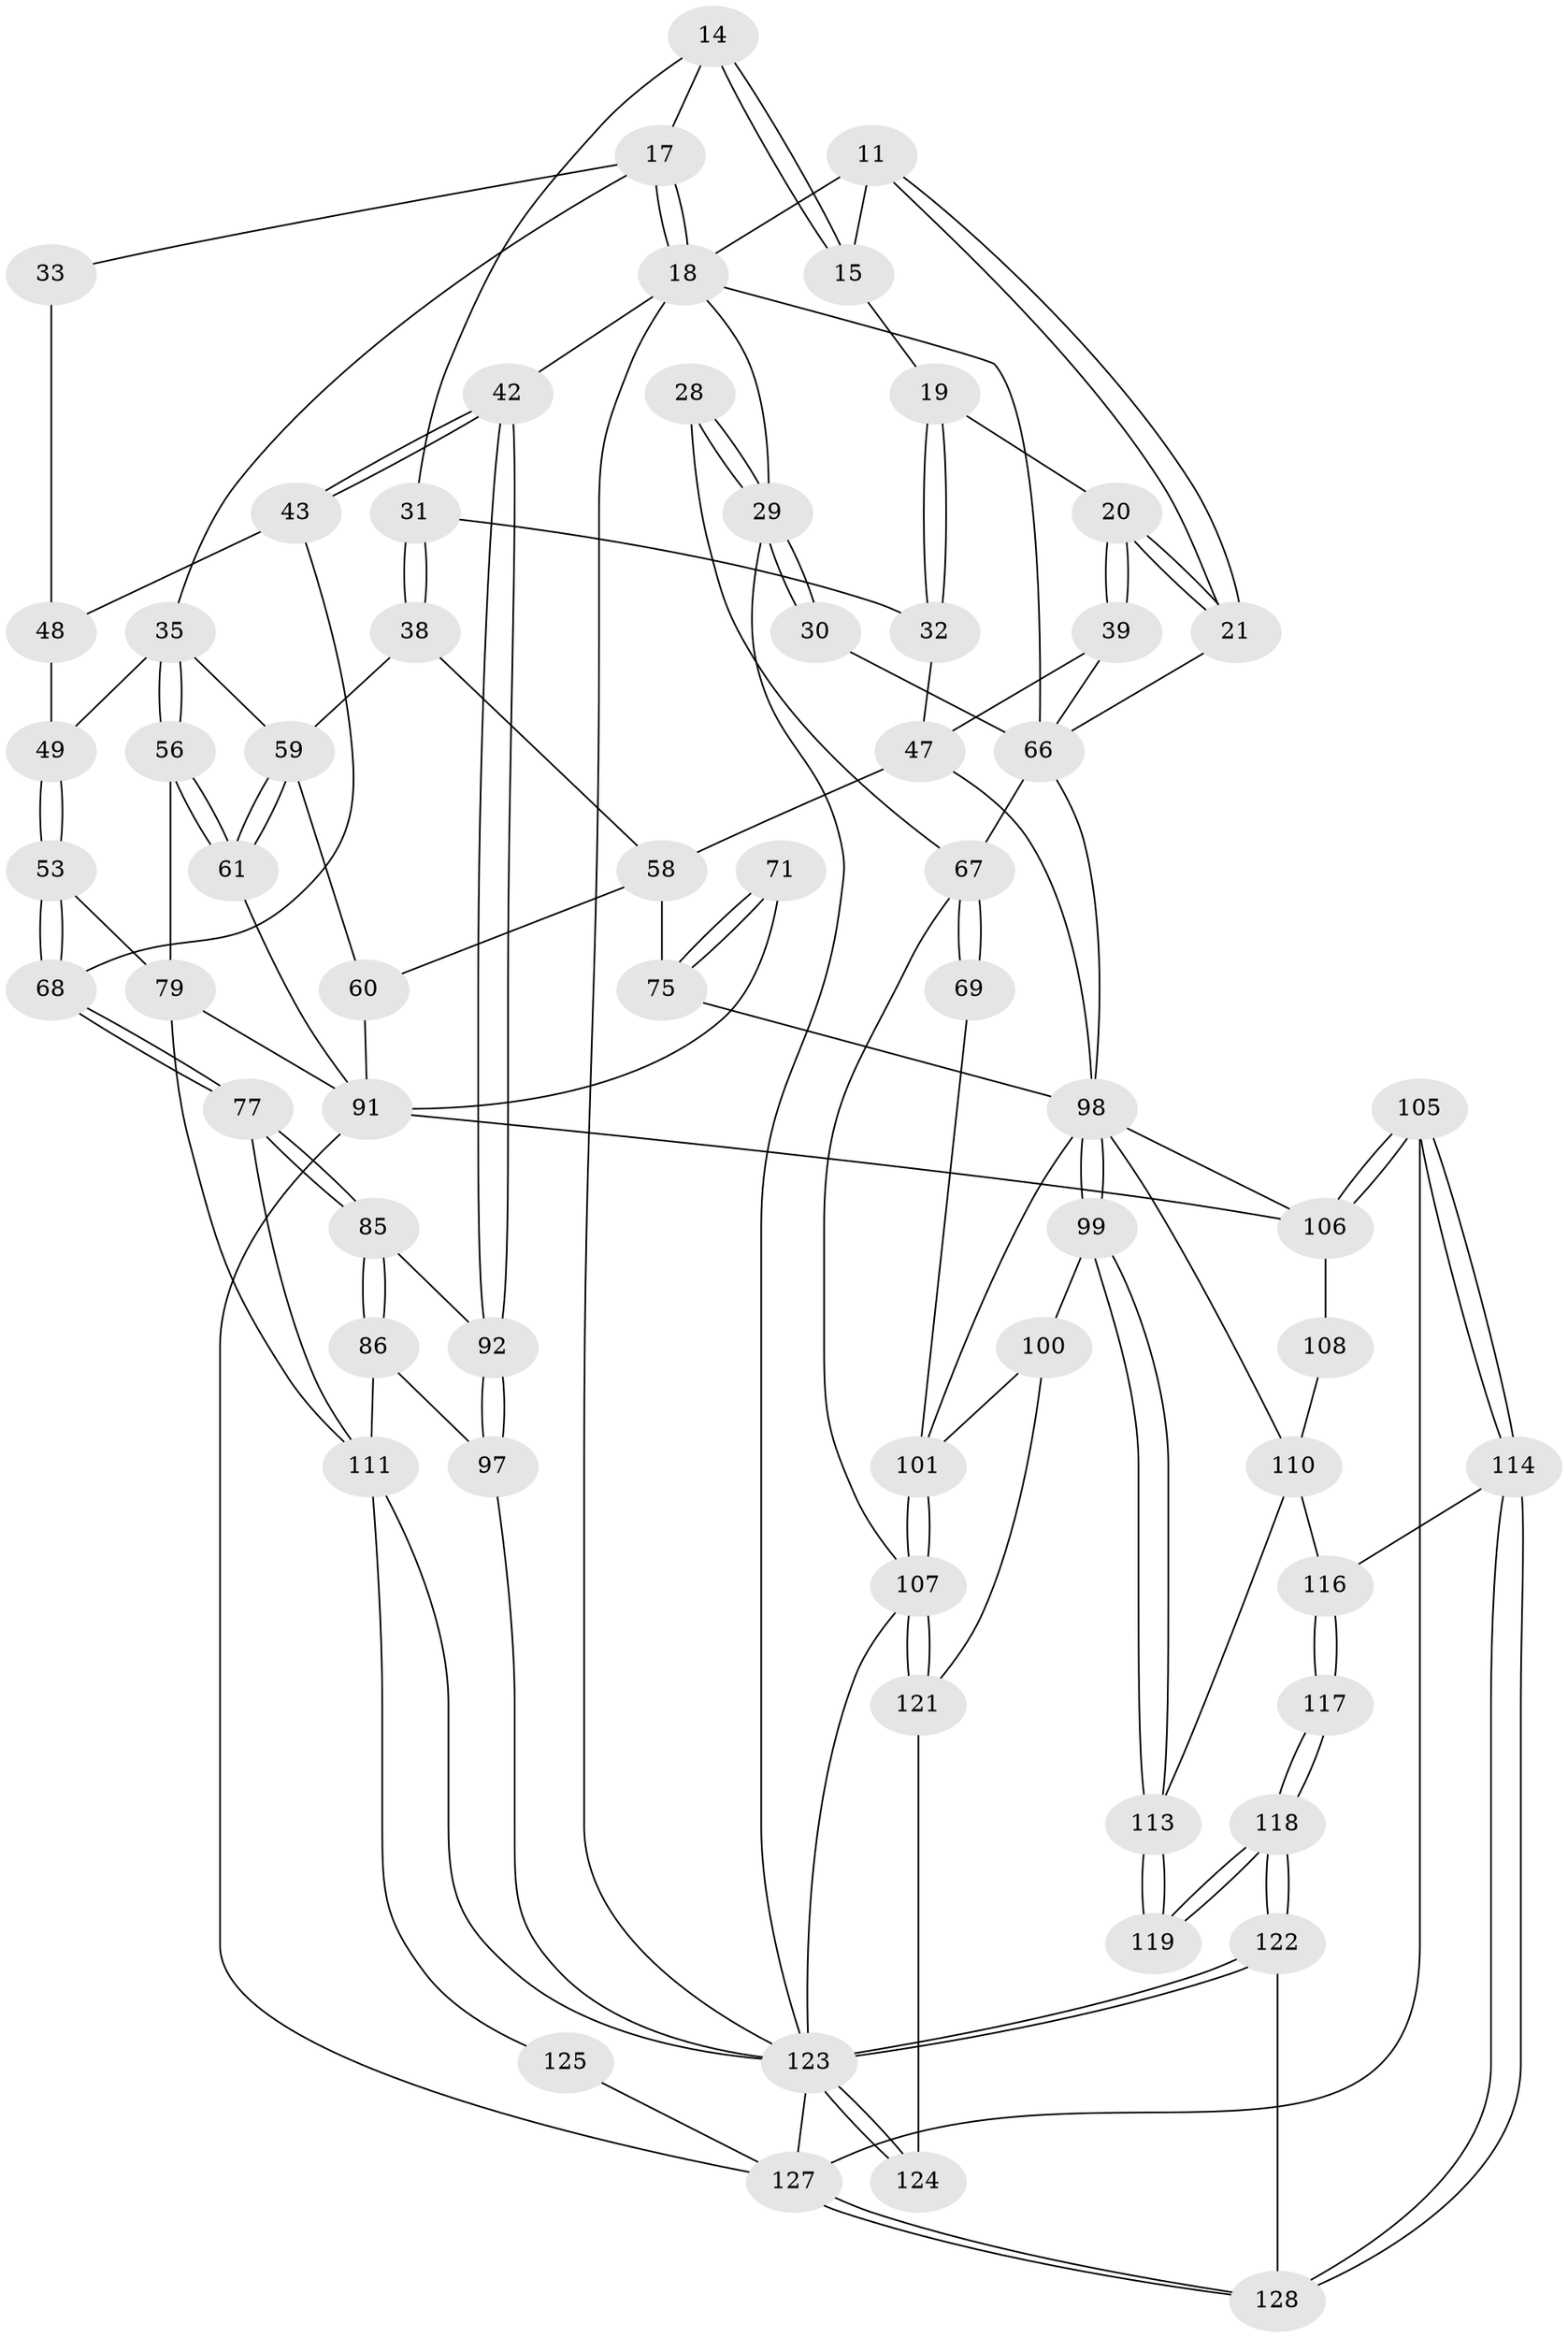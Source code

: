 // original degree distribution, {3: 0.015625, 4: 0.2421875, 6: 0.2265625, 5: 0.515625}
// Generated by graph-tools (version 1.1) at 2025/00/03/09/25 05:00:26]
// undirected, 64 vertices, 145 edges
graph export_dot {
graph [start="1"]
  node [color=gray90,style=filled];
  11 [pos="+0.24637633160833042+0.1281565787860144",super="+10"];
  14 [pos="+0.5464761787365051+0.21608408210370766"];
  15 [pos="+0.43118438115177776+0.0890988209775012"];
  17 [pos="+1+0.017555397493853417",super="+16"];
  18 [pos="+1+0",super="+4+2+8"];
  19 [pos="+0.3798879502401107+0.17320676005567365"];
  20 [pos="+0.29518236645541646+0.26862402341351793"];
  21 [pos="+0.2763857700054513+0.256892095791615"];
  28 [pos="+0+0.25857563697873737"];
  29 [pos="+0+0.2532580634738631",super="+9+5"];
  30 [pos="+0.03846862572522673+0.30934385106041307"];
  31 [pos="+0.4745709668589825+0.28116613100491233"];
  32 [pos="+0.4262889237943572+0.3086091084144384"];
  33 [pos="+0.894035370869022+0.26026769466288197",super="+22"];
  35 [pos="+0.6168538184037019+0.3888358068097087",super="+25"];
  38 [pos="+0.506653080455072+0.42429043864684046"];
  39 [pos="+0.3249804018830687+0.38434124317276686"];
  42 [pos="+1+0.46243780205693785"];
  43 [pos="+1+0.45141934526645117"];
  47 [pos="+0.40859570101517595+0.44169291216466705",super="+45"];
  48 [pos="+0.9189080812087992+0.4011568714152918",super="+44+23"];
  49 [pos="+0.7690288568181033+0.4383901490897483",super="+24"];
  53 [pos="+0.7858997783964112+0.49295827698828604"];
  56 [pos="+0.6964671189381689+0.5417542559963089"];
  58 [pos="+0.5166398369446284+0.5434502115028353",super="+46"];
  59 [pos="+0.6109455680924664+0.5097622490782175",super="+37"];
  60 [pos="+0.5628024282891344+0.5280540095962425",super="+57"];
  61 [pos="+0.6350963535128623+0.5739565834050918"];
  66 [pos="+0.22498681835792012+0.5041553653141373",super="+40+41"];
  67 [pos="+0.11700637466565415+0.5666222229715003",super="+50+52"];
  68 [pos="+0.9434032956218359+0.5124458828493188"];
  69 [pos="+0.0995598584284682+0.5928781451609381"];
  71 [pos="+0.5068472467543905+0.6059549563802923"];
  75 [pos="+0.4350370698151903+0.6565988049650182",super="+74+72"];
  77 [pos="+0.8747039879267716+0.6292155468612892"];
  79 [pos="+0.7353203933723382+0.6184230455728157",super="+55"];
  85 [pos="+0.877894574827803+0.6603933212764569"];
  86 [pos="+0.8740586232139803+0.7318001830185723"];
  91 [pos="+0.6485527210273659+0.7049574249333512",super="+80"];
  92 [pos="+1+0.5145058611840516"];
  97 [pos="+1+0.560541127432515"];
  98 [pos="+0.3015503438412763+0.693174528703304",super="+65+62+76"];
  99 [pos="+0.262335871417247+0.7685750523641127"];
  100 [pos="+0.23336868839487138+0.7813591237580728"];
  101 [pos="+0.1176204561934706+0.7643743321344129",super="+83"];
  105 [pos="+0.6577861714819919+0.9105680093075061"];
  106 [pos="+0.6016231581673784+0.8367784923506364",super="+94"];
  107 [pos="+0+0.9217825822011889",super="+102"];
  108 [pos="+0.5054161608281182+0.8197258569725862"];
  110 [pos="+0.4423132841136745+0.8502472954966075",super="+109"];
  111 [pos="+0.9934059787911826+0.8198888397070605",super="+87+88"];
  113 [pos="+0.2623504482732882+0.7686011141160018",super="+112"];
  114 [pos="+0.6574323622626361+0.9109978679020229"];
  116 [pos="+0.5128915449079839+0.8563617041754081",super="+115"];
  117 [pos="+0.48306624161986605+0.9982313067900834"];
  118 [pos="+0.3704227922771883+1"];
  119 [pos="+0.35308234811808603+0.9849290979917815"];
  121 [pos="+0.026466786361821468+0.9204771712833196",super="+120"];
  122 [pos="+0.3702696074178747+1"];
  123 [pos="+0.36294973677911185+1",super="+103"];
  124 [pos="+0.20755602258564285+0.9981739632264467"];
  125 [pos="+0.9116483764046068+0.9913025323321784",super="+89"];
  127 [pos="+0.8016673825600066+1",super="+104+90+126"];
  128 [pos="+0.6220014207853637+1"];
  11 -- 21;
  11 -- 21;
  11 -- 18 [weight=2];
  11 -- 15;
  14 -- 15;
  14 -- 15;
  14 -- 31;
  14 -- 17;
  15 -- 19;
  17 -- 18 [weight=2];
  17 -- 18;
  17 -- 33 [weight=2];
  17 -- 35;
  18 -- 42;
  18 -- 29 [weight=2];
  18 -- 66;
  18 -- 123;
  19 -- 20;
  19 -- 32;
  19 -- 32;
  20 -- 21;
  20 -- 21;
  20 -- 39;
  20 -- 39;
  21 -- 66;
  28 -- 29 [weight=2];
  28 -- 29;
  28 -- 67;
  29 -- 30;
  29 -- 30;
  29 -- 123;
  30 -- 66 [weight=2];
  31 -- 32;
  31 -- 38;
  31 -- 38;
  32 -- 47;
  33 -- 48 [weight=2];
  35 -- 56;
  35 -- 56;
  35 -- 49;
  35 -- 59;
  38 -- 58;
  38 -- 59;
  39 -- 66;
  39 -- 47;
  42 -- 43;
  42 -- 43;
  42 -- 92;
  42 -- 92;
  43 -- 68;
  43 -- 48;
  47 -- 58;
  47 -- 98;
  48 -- 49 [weight=2];
  49 -- 53;
  49 -- 53;
  53 -- 68;
  53 -- 68;
  53 -- 79;
  56 -- 61;
  56 -- 61;
  56 -- 79;
  58 -- 75;
  58 -- 60;
  59 -- 60 [weight=2];
  59 -- 61;
  59 -- 61;
  60 -- 91;
  61 -- 91;
  66 -- 67 [weight=2];
  66 -- 98;
  67 -- 69 [weight=2];
  67 -- 69;
  67 -- 107;
  68 -- 77;
  68 -- 77;
  69 -- 101;
  71 -- 75 [weight=2];
  71 -- 75;
  71 -- 91;
  75 -- 98 [weight=2];
  77 -- 85;
  77 -- 85;
  77 -- 111;
  79 -- 111 [weight=2];
  79 -- 91;
  85 -- 86;
  85 -- 86;
  85 -- 92;
  86 -- 97;
  86 -- 111;
  91 -- 106;
  91 -- 127;
  92 -- 97;
  92 -- 97;
  97 -- 123;
  98 -- 99;
  98 -- 99;
  98 -- 110;
  98 -- 106;
  98 -- 101;
  99 -- 100;
  99 -- 113;
  99 -- 113;
  100 -- 101;
  100 -- 121;
  101 -- 107 [weight=2];
  101 -- 107;
  105 -- 106;
  105 -- 106;
  105 -- 114;
  105 -- 114;
  105 -- 127;
  106 -- 108 [weight=2];
  107 -- 121;
  107 -- 121;
  107 -- 123;
  108 -- 110;
  110 -- 113;
  110 -- 116;
  111 -- 125 [weight=2];
  111 -- 123;
  113 -- 119 [weight=2];
  113 -- 119;
  114 -- 128;
  114 -- 128;
  114 -- 116;
  116 -- 117 [weight=2];
  116 -- 117;
  117 -- 118;
  117 -- 118;
  118 -- 119;
  118 -- 119;
  118 -- 122;
  118 -- 122;
  121 -- 124 [weight=2];
  122 -- 123;
  122 -- 123;
  122 -- 128;
  123 -- 124;
  123 -- 124;
  123 -- 127;
  125 -- 127 [weight=2];
  127 -- 128;
  127 -- 128;
}
